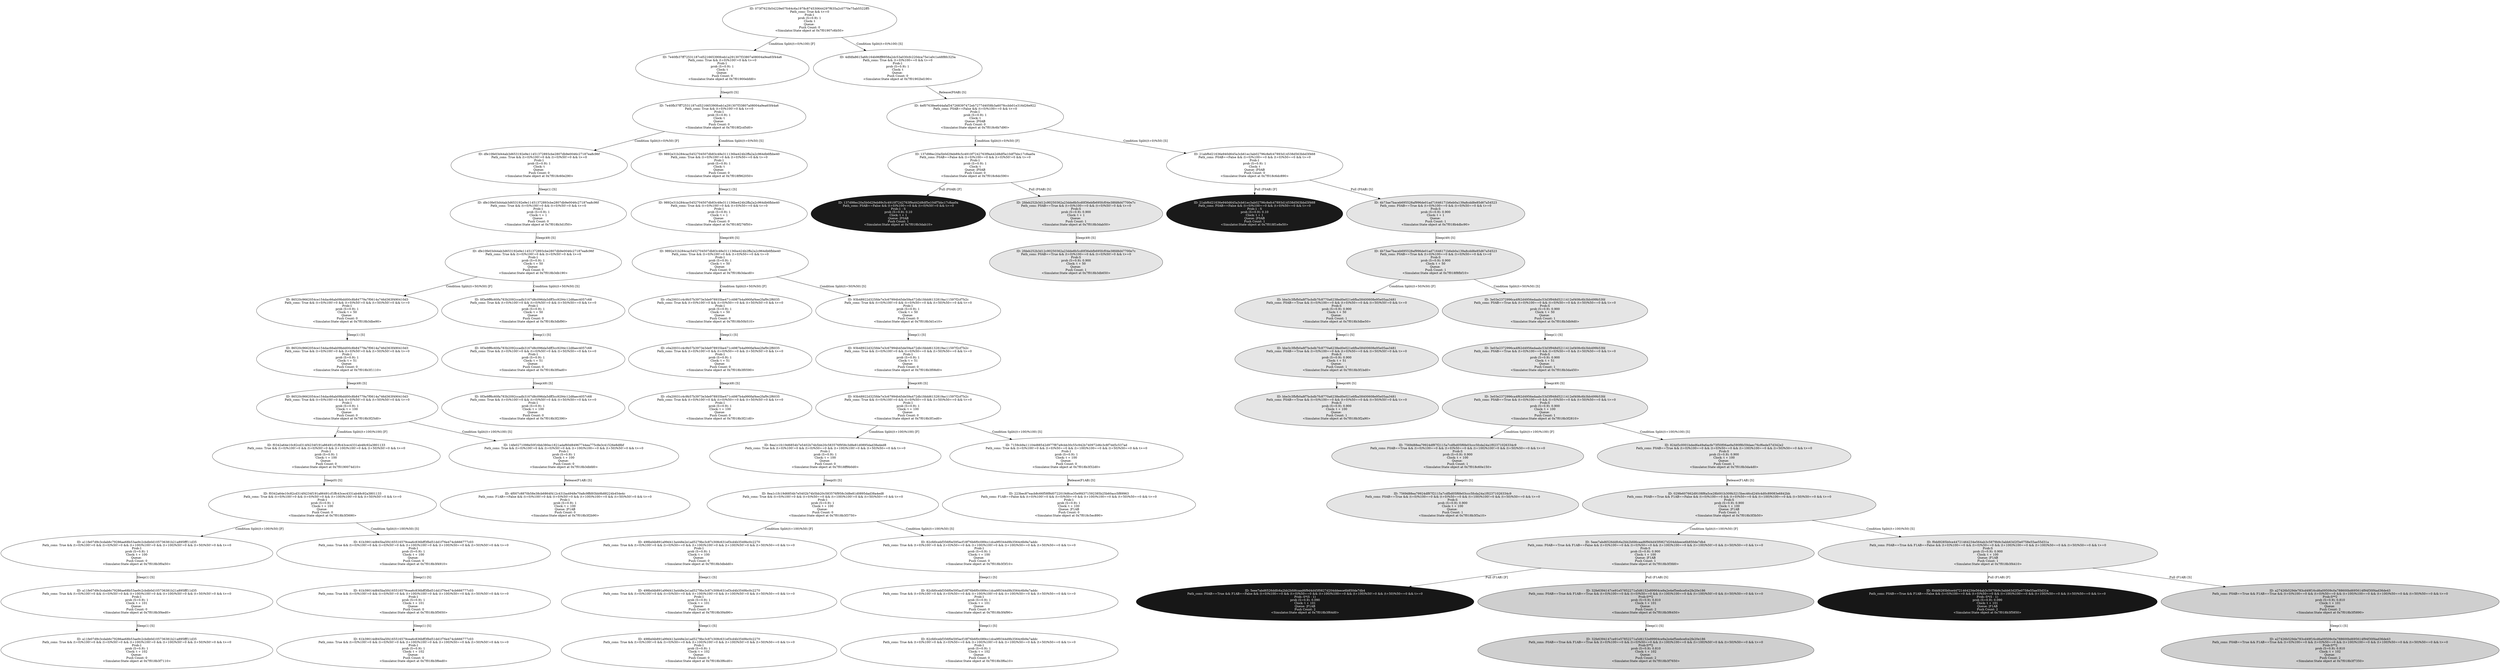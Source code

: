 digraph "./Output/Graphs/./October_01_controled_frequency_S50_R100_tPlus100" {
	<Simulator.State object at 0x7f01907c6b50> [label="ID: 073f7623b54229e07fc64c6a1978c874530644297f635a2c0770e75ab5522ff5
Path_cons: True && t>=0
Prob:1
prob (S=0.9): 1
Clock: t
Queue: 
Push Count: 0
<Simulator.State object at 0x7f01907c6b50>" fillcolor=gray100 fontcolor=Black style=filled]
	<Simulator.State object at 0x7f01907c6b50> -> <Simulator.State object at 0x7f01900ebfd0> [label="Condition Split((t+0)%100) [F]"]
	<Simulator.State object at 0x7f01907c6b50> -> <Simulator.State object at 0x7f01902bd190> [label="Condition Split((t+0)%100) [S]"]
	<Simulator.State object at 0x7f01900ebfd0> [label="ID: 7e40fb37ff72531187cd521665390fceb1a291307f33807a08004a9ea65f44a6
Path_cons: True && (t+0)%100!=0 && t>=0
Prob:1
prob (S=0.9): 1
Clock: t
Queue: 
Push Count: 0
<Simulator.State object at 0x7f01900ebfd0>" fillcolor=gray100 fontcolor=Black style=filled]
	<Simulator.State object at 0x7f01900ebfd0> -> <Simulator.State object at 0x7f018f2cd5d0> [label="Sleep(0) [S]"]
	<Simulator.State object at 0x7f01902bd190> [label="ID: 4dfdfa8615a6fc164b96ff8958a2dc53a030cfc220dca75e1a0c1a48f8fc325a
Path_cons: True && (t+0)%100==0 && t>=0
Prob:1
prob (S=0.9): 1
Clock: t
Queue: 
Push Count: 0
<Simulator.State object at 0x7f01902bd190>" fillcolor=gray100 fontcolor=Black style=filled]
	<Simulator.State object at 0x7f01902bd190> -> <Simulator.State object at 0x7f018c6b7d90> [label="Release(F0AB) [S]"]
	<Simulator.State object at 0x7f018f2cd5d0> [label="ID: 7e40fb37ff72531187cd521665390fceb1a291307f33807a08004a9ea65f44a6
Path_cons: True && (t+0)%100!=0 && t>=0
Prob:1
prob (S=0.9): 1
Clock: t
Queue: 
Push Count: 0
<Simulator.State object at 0x7f018f2cd5d0>" fillcolor=gray100 fontcolor=Black style=filled]
	<Simulator.State object at 0x7f018f2cd5d0> -> <Simulator.State object at 0x7f018c60e290> [label="Condition Split((t+0)%50) [F]"]
	<Simulator.State object at 0x7f018f2cd5d0> -> <Simulator.State object at 0x7f018f962050> [label="Condition Split((t+0)%50) [S]"]
	<Simulator.State object at 0x7f018c6b7d90> [label="ID: 4ef07638ee644afaf347268397472eb7277d4058b3a6078ccbb01e316d26e922
Path_cons: F0AB==False && (t+0)%100==0 && t>=0
Prob:1
prob (S=0.9): 1
Clock: t
Queue: |F0AB
Push Count: 0
<Simulator.State object at 0x7f018c6b7d90>" fillcolor=gray100 fontcolor=Black style=filled]
	<Simulator.State object at 0x7f018c6b7d90> -> <Simulator.State object at 0x7f018c6dc590> [label="Condition Split((t+0)%50) [F]"]
	<Simulator.State object at 0x7f018c6b7d90> -> <Simulator.State object at 0x7f018c6dc890> [label="Condition Split((t+0)%50) [S]"]
	<Simulator.State object at 0x7f018c60e290> [label="ID: dfe10fe03d44ab3d653192e9e11451372893cbe2807db9e0046c27187ea8c96f
Path_cons: True && (t+0)%100!=0 && (t+0)%50!=0 && t>=0
Prob:1
prob (S=0.9): 1
Clock: t
Queue: 
Push Count: 0
<Simulator.State object at 0x7f018c60e290>" fillcolor=gray100 fontcolor=Black style=filled]
	<Simulator.State object at 0x7f018c60e290> -> <Simulator.State object at 0x7f018b3d1f50> [label="Sleep(1) [S]"]
	<Simulator.State object at 0x7f018f962050> [label="ID: 9892e31b284cac5452704507db83c48e311136be424b2ffa2a2c964db6fbbe40
Path_cons: True && (t+0)%100!=0 && (t+0)%50==0 && t>=0
Prob:1
prob (S=0.9): 1
Clock: t
Queue: 
Push Count: 0
<Simulator.State object at 0x7f018f962050>" fillcolor=gray100 fontcolor=Black style=filled]
	<Simulator.State object at 0x7f018f962050> -> <Simulator.State object at 0x7f018f276f50> [label="Sleep(1) [S]"]
	<Simulator.State object at 0x7f018c6dc590> [label="ID: 137d98ec20a5b0d29eb89c5c4910f7242763f9a442d8df5e10df7bbc17c8aa0a
Path_cons: F0AB==False && (t+0)%100==0 && (t+0)%50!=0 && t>=0
Prob:1
prob (S=0.9): 1
Clock: t
Queue: |F0AB
Push Count: 0
<Simulator.State object at 0x7f018c6dc590>" fillcolor=gray100 fontcolor=Black style=filled]
	<Simulator.State object at 0x7f018c6dc590> -> <Simulator.State object at 0x7f018b3dab10> [label="Pull (F0AB) [F]"]
	<Simulator.State object at 0x7f018c6dc590> -> <Simulator.State object at 0x7f018b3dab50> [label="Pull (F0AB) [S]"]
	<Simulator.State object at 0x7f018c6dc890> [label="ID: 21abf6d21636e940d645a3cb61ec3ab02796c8efc47893d14538d563bbd3f468
Path_cons: F0AB==False && (t+0)%100==0 && (t+0)%50==0 && t>=0
Prob:1
prob (S=0.9): 1
Clock: t
Queue: |F0AB
Push Count: 0
<Simulator.State object at 0x7f018c6dc890>" fillcolor=gray100 fontcolor=Black style=filled]
	<Simulator.State object at 0x7f018c6dc890> -> <Simulator.State object at 0x7f018f1e8e50> [label="Pull (F0AB) [F]"]
	<Simulator.State object at 0x7f018c6dc890> -> <Simulator.State object at 0x7f018b4dbc90> [label="Pull (F0AB) [S]"]
	<Simulator.State object at 0x7f018b3d1f50> [label="ID: dfe10fe03d44ab3d653192e9e11451372893cbe2807db9e0046c27187ea8c96f
Path_cons: True && (t+0)%100!=0 && (t+0)%50!=0 && t>=0
Prob:1
prob (S=0.9): 1
Clock: t + 1
Queue: 
Push Count: 0
<Simulator.State object at 0x7f018b3d1f50>" fillcolor=gray100 fontcolor=Black style=filled]
	<Simulator.State object at 0x7f018b3d1f50> -> <Simulator.State object at 0x7f018b3db190> [label="Sleep(49) [S]"]
	<Simulator.State object at 0x7f018f276f50> [label="ID: 9892e31b284cac5452704507db83c48e311136be424b2ffa2a2c964db6fbbe40
Path_cons: True && (t+0)%100!=0 && (t+0)%50==0 && t>=0
Prob:1
prob (S=0.9): 1
Clock: t + 1
Queue: 
Push Count: 0
<Simulator.State object at 0x7f018f276f50>" fillcolor=gray100 fontcolor=Black style=filled]
	<Simulator.State object at 0x7f018f276f50> -> <Simulator.State object at 0x7f018b3dacd0> [label="Sleep(49) [S]"]
	<Simulator.State object at 0x7f018b3dab10> [label="ID: 137d98ec20a5b0d29eb89c5c4910f7242763f9a442d8df5e10df7bbc17c8aa0a
Path_cons: F0AB==False && (t+0)%100==0 && (t+0)%50!=0 && t>=0
Prob:1 - S
prob (S=0.9): 0.10
Clock: t + 1
Queue: |F0AB
Push Count: 1
<Simulator.State object at 0x7f018b3dab10>" fillcolor=gray10 fontcolor=white style=filled]
	<Simulator.State object at 0x7f018b3dab50> [label="ID: 2fdeb252b3d12c90250362a23dde8b5cd0f36ebfb695fcf04e38fd8d47700e7c
Path_cons: F0AB==True && (t+0)%100==0 && (t+0)%50!=0 && t>=0
Prob:S
prob (S=0.9): 0.900
Clock: t + 1
Queue: 
Push Count: 1
<Simulator.State object at 0x7f018b3dab50>" fillcolor=gray90 fontcolor=Black style=filled]
	<Simulator.State object at 0x7f018b3dab50> -> <Simulator.State object at 0x7f018b3db650> [label="Sleep(49) [S]"]
	<Simulator.State object at 0x7f018f1e8e50> [label="ID: 21abf6d21636e940d645a3cb61ec3ab02796c8efc47893d14538d563bbd3f468
Path_cons: F0AB==False && (t+0)%100==0 && (t+0)%50==0 && t>=0
Prob:1 - S
prob (S=0.9): 0.10
Clock: t + 1
Queue: |F0AB
Push Count: 1
<Simulator.State object at 0x7f018f1e8e50>" fillcolor=gray10 fontcolor=white style=filled]
	<Simulator.State object at 0x7f018b4dbc90> [label="ID: 4b73ae7baceb695528af996de01ad71646171b6eb0a139a8cdd8e85d67a54523
Path_cons: F0AB==True && (t+0)%100==0 && (t+0)%50==0 && t>=0
Prob:S
prob (S=0.9): 0.900
Clock: t + 1
Queue: 
Push Count: 1
<Simulator.State object at 0x7f018b4dbc90>" fillcolor=gray90 fontcolor=Black style=filled]
	<Simulator.State object at 0x7f018b4dbc90> -> <Simulator.State object at 0x7f018f8fbf10> [label="Sleep(49) [S]"]
	<Simulator.State object at 0x7f018b3db190> [label="ID: dfe10fe03d44ab3d653192e9e11451372893cbe2807db9e0046c27187ea8c96f
Path_cons: True && (t+0)%100!=0 && (t+0)%50!=0 && t>=0
Prob:1
prob (S=0.9): 1
Clock: t + 50
Queue: 
Push Count: 0
<Simulator.State object at 0x7f018b3db190>" fillcolor=gray100 fontcolor=Black style=filled]
	<Simulator.State object at 0x7f018b3db190> -> <Simulator.State object at 0x7f018b3dbe90> [label="Condition Split((t+50)%50) [F]"]
	<Simulator.State object at 0x7f018b3db190> -> <Simulator.State object at 0x7f018b3dbf90> [label="Condition Split((t+50)%50) [S]"]
	<Simulator.State object at 0x7f018b3dacd0> [label="ID: 9892e31b284cac5452704507db83c48e311136be424b2ffa2a2c964db6fbbe40
Path_cons: True && (t+0)%100!=0 && (t+0)%50==0 && t>=0
Prob:1
prob (S=0.9): 1
Clock: t + 50
Queue: 
Push Count: 0
<Simulator.State object at 0x7f018b3dacd0>" fillcolor=gray100 fontcolor=Black style=filled]
	<Simulator.State object at 0x7f018b3dacd0> -> <Simulator.State object at 0x7f018b50b510> [label="Condition Split((t+50)%50) [F]"]
	<Simulator.State object at 0x7f018b3dacd0> -> <Simulator.State object at 0x7f018b3d1e10> [label="Condition Split((t+50)%50) [S]"]
	<Simulator.State object at 0x7f018b3db650> [label="ID: 2fdeb252b3d12c90250362a23dde8b5cd0f36ebfb695fcf04e38fd8d47700e7c
Path_cons: F0AB==True && (t+0)%100==0 && (t+0)%50!=0 && t>=0
Prob:S
prob (S=0.9): 0.900
Clock: t + 50
Queue: 
Push Count: 1
<Simulator.State object at 0x7f018b3db650>" fillcolor=gray90 fontcolor=Black style=filled]
	<Simulator.State object at 0x7f018f8fbf10> [label="ID: 4b73ae7baceb695528af996de01ad71646171b6eb0a139a8cdd8e85d67a54523
Path_cons: F0AB==True && (t+0)%100==0 && (t+0)%50==0 && t>=0
Prob:S
prob (S=0.9): 0.900
Clock: t + 50
Queue: 
Push Count: 1
<Simulator.State object at 0x7f018f8fbf10>" fillcolor=gray90 fontcolor=Black style=filled]
	<Simulator.State object at 0x7f018f8fbf10> -> <Simulator.State object at 0x7f018b3dbe50> [label="Condition Split((t+50)%50) [F]"]
	<Simulator.State object at 0x7f018f8fbf10> -> <Simulator.State object at 0x7f018b3db9d0> [label="Condition Split((t+50)%50) [S]"]
	<Simulator.State object at 0x7f018b3dbe90> [label="ID: 86520c9662054ce154dac66ab09bdd00c8b84779a7f0614a746d363f490410d3
Path_cons: True && (t+0)%100!=0 && (t+0)%50!=0 && (t+50)%50!=0 && t>=0
Prob:1
prob (S=0.9): 1
Clock: t + 50
Queue: 
Push Count: 0
<Simulator.State object at 0x7f018b3dbe90>" fillcolor=gray100 fontcolor=Black style=filled]
	<Simulator.State object at 0x7f018b3dbe90> -> <Simulator.State object at 0x7f018b3f1110> [label="Sleep(1) [S]"]
	<Simulator.State object at 0x7f018b3dbf90> [label="ID: 0f3e9ff6c60fa783b2092ccadb3167d8c096da5dff3cc9294c12d8aec4057c68
Path_cons: True && (t+0)%100!=0 && (t+0)%50!=0 && (t+50)%50==0 && t>=0
Prob:1
prob (S=0.9): 1
Clock: t + 50
Queue: 
Push Count: 0
<Simulator.State object at 0x7f018b3dbf90>" fillcolor=gray100 fontcolor=Black style=filled]
	<Simulator.State object at 0x7f018b3dbf90> -> <Simulator.State object at 0x7f018b3f0ad0> [label="Sleep(1) [S]"]
	<Simulator.State object at 0x7f018b50b510> [label="ID: c0a20031c4c9b57b3973e3de978935be471c4987b4a990faf4ee2faf9c2f6035
Path_cons: True && (t+0)%100!=0 && (t+0)%50==0 && (t+50)%50!=0 && t>=0
Prob:1
prob (S=0.9): 1
Clock: t + 50
Queue: 
Push Count: 0
<Simulator.State object at 0x7f018b50b510>" fillcolor=gray100 fontcolor=Black style=filled]
	<Simulator.State object at 0x7f018b50b510> -> <Simulator.State object at 0x7f018b3f0590> [label="Sleep(1) [S]"]
	<Simulator.State object at 0x7f018b3d1e10> [label="ID: 93b48922d325fde7e3c67994b45de59a472db1fddd6132819ac11597f2cf7b2c
Path_cons: True && (t+0)%100!=0 && (t+0)%50==0 && (t+50)%50==0 && t>=0
Prob:1
prob (S=0.9): 1
Clock: t + 50
Queue: 
Push Count: 0
<Simulator.State object at 0x7f018b3d1e10>" fillcolor=gray100 fontcolor=Black style=filled]
	<Simulator.State object at 0x7f018b3d1e10> -> <Simulator.State object at 0x7f018b3f08d0> [label="Sleep(1) [S]"]
	<Simulator.State object at 0x7f018b3dbe50> [label="ID: bbe3c3fbfb0a8f7bcbdb7fc8770a6238ed0e021e6fba58400608e95e05aa3481
Path_cons: F0AB==True && (t+0)%100==0 && (t+0)%50==0 && (t+50)%50!=0 && t>=0
Prob:S
prob (S=0.9): 0.900
Clock: t + 50
Queue: 
Push Count: 1
<Simulator.State object at 0x7f018b3dbe50>" fillcolor=gray90 fontcolor=Black style=filled]
	<Simulator.State object at 0x7f018b3dbe50> -> <Simulator.State object at 0x7f018b3f1bd0> [label="Sleep(1) [S]"]
	<Simulator.State object at 0x7f018b3db9d0> [label="ID: 3e03e2372996ca4f62d4956edaabc53d3f948d5211412ef408c6b3bb499b53fd
Path_cons: F0AB==True && (t+0)%100==0 && (t+0)%50==0 && (t+50)%50==0 && t>=0
Prob:S
prob (S=0.9): 0.900
Clock: t + 50
Queue: 
Push Count: 1
<Simulator.State object at 0x7f018b3db9d0>" fillcolor=gray90 fontcolor=Black style=filled]
	<Simulator.State object at 0x7f018b3db9d0> -> <Simulator.State object at 0x7f018b3da450> [label="Sleep(1) [S]"]
	<Simulator.State object at 0x7f018b3f1110> [label="ID: 86520c9662054ce154dac66ab09bdd00c8b84779a7f0614a746d363f490410d3
Path_cons: True && (t+0)%100!=0 && (t+0)%50!=0 && (t+50)%50!=0 && t>=0
Prob:1
prob (S=0.9): 1
Clock: t + 51
Queue: 
Push Count: 0
<Simulator.State object at 0x7f018b3f1110>" fillcolor=gray100 fontcolor=Black style=filled]
	<Simulator.State object at 0x7f018b3f1110> -> <Simulator.State object at 0x7f018b3f25d0> [label="Sleep(49) [S]"]
	<Simulator.State object at 0x7f018b3f0ad0> [label="ID: 0f3e9ff6c60fa783b2092ccadb3167d8c096da5dff3cc9294c12d8aec4057c68
Path_cons: True && (t+0)%100!=0 && (t+0)%50!=0 && (t+50)%50==0 && t>=0
Prob:1
prob (S=0.9): 1
Clock: t + 51
Queue: 
Push Count: 0
<Simulator.State object at 0x7f018b3f0ad0>" fillcolor=gray100 fontcolor=Black style=filled]
	<Simulator.State object at 0x7f018b3f0ad0> -> <Simulator.State object at 0x7f018b3f2390> [label="Sleep(49) [S]"]
	<Simulator.State object at 0x7f018b3f0590> [label="ID: c0a20031c4c9b57b3973e3de978935be471c4987b4a990faf4ee2faf9c2f6035
Path_cons: True && (t+0)%100!=0 && (t+0)%50==0 && (t+50)%50!=0 && t>=0
Prob:1
prob (S=0.9): 1
Clock: t + 51
Queue: 
Push Count: 0
<Simulator.State object at 0x7f018b3f0590>" fillcolor=gray100 fontcolor=Black style=filled]
	<Simulator.State object at 0x7f018b3f0590> -> <Simulator.State object at 0x7f018b3f21d0> [label="Sleep(49) [S]"]
	<Simulator.State object at 0x7f018b3f08d0> [label="ID: 93b48922d325fde7e3c67994b45de59a472db1fddd6132819ac11597f2cf7b2c
Path_cons: True && (t+0)%100!=0 && (t+0)%50==0 && (t+50)%50==0 && t>=0
Prob:1
prob (S=0.9): 1
Clock: t + 51
Queue: 
Push Count: 0
<Simulator.State object at 0x7f018b3f08d0>" fillcolor=gray100 fontcolor=Black style=filled]
	<Simulator.State object at 0x7f018b3f08d0> -> <Simulator.State object at 0x7f018b3f1ed0> [label="Sleep(49) [S]"]
	<Simulator.State object at 0x7f018b3f1bd0> [label="ID: bbe3c3fbfb0a8f7bcbdb7fc8770a6238ed0e021e6fba58400608e95e05aa3481
Path_cons: F0AB==True && (t+0)%100==0 && (t+0)%50==0 && (t+50)%50!=0 && t>=0
Prob:S
prob (S=0.9): 0.900
Clock: t + 51
Queue: 
Push Count: 1
<Simulator.State object at 0x7f018b3f1bd0>" fillcolor=gray90 fontcolor=Black style=filled]
	<Simulator.State object at 0x7f018b3f1bd0> -> <Simulator.State object at 0x7f018b3f2a90> [label="Sleep(49) [S]"]
	<Simulator.State object at 0x7f018b3da450> [label="ID: 3e03e2372996ca4f62d4956edaabc53d3f948d5211412ef408c6b3bb499b53fd
Path_cons: F0AB==True && (t+0)%100==0 && (t+0)%50==0 && (t+50)%50==0 && t>=0
Prob:S
prob (S=0.9): 0.900
Clock: t + 51
Queue: 
Push Count: 1
<Simulator.State object at 0x7f018b3da450>" fillcolor=gray90 fontcolor=Black style=filled]
	<Simulator.State object at 0x7f018b3da450> -> <Simulator.State object at 0x7f018b3f2810> [label="Sleep(49) [S]"]
	<Simulator.State object at 0x7f018b3f25d0> [label="ID: 86520c9662054ce154dac66ab09bdd00c8b84779a7f0614a746d363f490410d3
Path_cons: True && (t+0)%100!=0 && (t+0)%50!=0 && (t+50)%50!=0 && t>=0
Prob:1
prob (S=0.9): 1
Clock: t + 100
Queue: 
Push Count: 0
<Simulator.State object at 0x7f018b3f25d0>" fillcolor=gray100 fontcolor=Black style=filled]
	<Simulator.State object at 0x7f018b3f25d0> -> <Simulator.State object at 0x7f0190074d10> [label="Condition Split((t+100)%100) [F]"]
	<Simulator.State object at 0x7f018b3f25d0> -> <Simulator.State object at 0x7f018b3dbfd0> [label="Condition Split((t+100)%100) [S]"]
	<Simulator.State object at 0x7f018b3f2390> [label="ID: 0f3e9ff6c60fa783b2092ccadb3167d8c096da5dff3cc9294c12d8aec4057c68
Path_cons: True && (t+0)%100!=0 && (t+0)%50!=0 && (t+50)%50==0 && t>=0
Prob:1
prob (S=0.9): 1
Clock: t + 100
Queue: 
Push Count: 0
<Simulator.State object at 0x7f018b3f2390>" fillcolor=gray100 fontcolor=Black style=filled]
	<Simulator.State object at 0x7f018b3f21d0> [label="ID: c0a20031c4c9b57b3973e3de978935be471c4987b4a990faf4ee2faf9c2f6035
Path_cons: True && (t+0)%100!=0 && (t+0)%50==0 && (t+50)%50!=0 && t>=0
Prob:1
prob (S=0.9): 1
Clock: t + 100
Queue: 
Push Count: 0
<Simulator.State object at 0x7f018b3f21d0>" fillcolor=gray100 fontcolor=Black style=filled]
	<Simulator.State object at 0x7f018b3f1ed0> [label="ID: 93b48922d325fde7e3c67994b45de59a472db1fddd6132819ac11597f2cf7b2c
Path_cons: True && (t+0)%100!=0 && (t+0)%50==0 && (t+50)%50==0 && t>=0
Prob:1
prob (S=0.9): 1
Clock: t + 100
Queue: 
Push Count: 0
<Simulator.State object at 0x7f018b3f1ed0>" fillcolor=gray100 fontcolor=Black style=filled]
	<Simulator.State object at 0x7f018b3f1ed0> -> <Simulator.State object at 0x7f018ff9b0d0> [label="Condition Split((t+100)%100) [F]"]
	<Simulator.State object at 0x7f018b3f1ed0> -> <Simulator.State object at 0x7f018b3f32d0> [label="Condition Split((t+100)%100) [S]"]
	<Simulator.State object at 0x7f018b3f2a90> [label="ID: bbe3c3fbfb0a8f7bcbdb7fc8770a6238ed0e021e6fba58400608e95e05aa3481
Path_cons: F0AB==True && (t+0)%100==0 && (t+0)%50==0 && (t+50)%50!=0 && t>=0
Prob:S
prob (S=0.9): 0.900
Clock: t + 100
Queue: 
Push Count: 1
<Simulator.State object at 0x7f018b3f2a90>" fillcolor=gray90 fontcolor=Black style=filled]
	<Simulator.State object at 0x7f018b3f2810> [label="ID: 3e03e2372996ca4f62d4956edaabc53d3f948d5211412ef408c6b3bb499b53fd
Path_cons: F0AB==True && (t+0)%100==0 && (t+0)%50==0 && (t+50)%50==0 && t>=0
Prob:S
prob (S=0.9): 0.900
Clock: t + 100
Queue: 
Push Count: 1
<Simulator.State object at 0x7f018b3f2810>" fillcolor=gray90 fontcolor=Black style=filled]
	<Simulator.State object at 0x7f018b3f2810> -> <Simulator.State object at 0x7f018c60e150> [label="Condition Split((t+100)%100) [F]"]
	<Simulator.State object at 0x7f018b3f2810> -> <Simulator.State object at 0x7f018b3da4d0> [label="Condition Split((t+100)%100) [S]"]
	<Simulator.State object at 0x7f0190074d10> [label="ID: f0342a64e10c82cd314f4234f191a86491cf1ffc43cec4331ab48c92a3801133
Path_cons: True && (t+0)%100!=0 && (t+0)%50!=0 && (t+100)%100!=0 && (t+50)%50!=0 && t>=0
Prob:1
prob (S=0.9): 1
Clock: t + 100
Queue: 
Push Count: 0
<Simulator.State object at 0x7f0190074d10>" fillcolor=gray100 fontcolor=Black style=filled]
	<Simulator.State object at 0x7f0190074d10> -> <Simulator.State object at 0x7f018b3f3690> [label="Sleep(0) [S]"]
	<Simulator.State object at 0x7f018b3dbfd0> [label="ID: 14fe0271098e50f16bb380ec1821adaf60d84967744ea775c8e3c41526e8d8bf
Path_cons: True && (t+0)%100!=0 && (t+0)%50!=0 && (t+100)%100==0 && (t+50)%50!=0 && t>=0
Prob:1
prob (S=0.9): 1
Clock: t + 100
Queue: 
Push Count: 0
<Simulator.State object at 0x7f018b3dbfd0>" fillcolor=gray100 fontcolor=Black style=filled]
	<Simulator.State object at 0x7f018b3dbfd0> -> <Simulator.State object at 0x7f018b3f2b90> [label="Release(F1AB) [S]"]
	<Simulator.State object at 0x7f018ff9b0d0> [label="ID: 8ea1c1fc19d6854b7e5402b74b5bb20c583576f958c3d8e81d0895dad38a4ed8
Path_cons: True && (t+0)%100!=0 && (t+0)%50==0 && (t+100)%100!=0 && (t+50)%50==0 && t>=0
Prob:1
prob (S=0.9): 1
Clock: t + 100
Queue: 
Push Count: 0
<Simulator.State object at 0x7f018ff9b0d0>" fillcolor=gray100 fontcolor=Black style=filled]
	<Simulator.State object at 0x7f018ff9b0d0> -> <Simulator.State object at 0x7f018b3f3750> [label="Sleep(0) [S]"]
	<Simulator.State object at 0x7f018b3f32d0> [label="ID: 7159cb9a11104d88542d977f87a9cbb30c55c942b740972d6c3c8f7dd5c537ad
Path_cons: True && (t+0)%100!=0 && (t+0)%50==0 && (t+100)%100==0 && (t+50)%50==0 && t>=0
Prob:1
prob (S=0.9): 1
Clock: t + 100
Queue: 
Push Count: 0
<Simulator.State object at 0x7f018b3f32d0>" fillcolor=gray100 fontcolor=Black style=filled]
	<Simulator.State object at 0x7f018b3f32d0> -> <Simulator.State object at 0x7f018c5ec890> [label="Release(F1AB) [S]"]
	<Simulator.State object at 0x7f018c60e150> [label="ID: 7569d88ea79924df87f2115a7cdfbd05f6fe03ccc5fcda24a1f02371026334c9
Path_cons: F0AB==True && (t+0)%100==0 && (t+0)%50==0 && (t+100)%100!=0 && (t+50)%50==0 && t>=0
Prob:S
prob (S=0.9): 0.900
Clock: t + 100
Queue: 
Push Count: 1
<Simulator.State object at 0x7f018c60e150>" fillcolor=gray90 fontcolor=Black style=filled]
	<Simulator.State object at 0x7f018c60e150> -> <Simulator.State object at 0x7f018b3f3a10> [label="Sleep(0) [S]"]
	<Simulator.State object at 0x7f018b3da4d0> [label="ID: 824d5c0001bded6a49a6acfe73f50f06ae9a590f8b59daec76cf6ede57d342e2
Path_cons: F0AB==True && (t+0)%100==0 && (t+0)%50==0 && (t+100)%100==0 && (t+50)%50==0 && t>=0
Prob:S
prob (S=0.9): 0.900
Clock: t + 100
Queue: 
Push Count: 1
<Simulator.State object at 0x7f018b3da4d0>" fillcolor=gray90 fontcolor=Black style=filled]
	<Simulator.State object at 0x7f018b3da4d0> -> <Simulator.State object at 0x7f018b3f3b50> [label="Release(F1AB) [S]"]
	<Simulator.State object at 0x7f018b3f3690> [label="ID: f0342a64e10c82cd314f4234f191a86491cf1ffc43cec4331ab48c92a3801133
Path_cons: True && (t+0)%100!=0 && (t+0)%50!=0 && (t+100)%100!=0 && (t+50)%50!=0 && t>=0
Prob:1
prob (S=0.9): 1
Clock: t + 100
Queue: 
Push Count: 0
<Simulator.State object at 0x7f018b3f3690>" fillcolor=gray100 fontcolor=Black style=filled]
	<Simulator.State object at 0x7f018b3f3690> -> <Simulator.State object at 0x7f018b3f0a50> [label="Condition Split((t+100)%50) [F]"]
	<Simulator.State object at 0x7f018b3f3690> -> <Simulator.State object at 0x7f018b3f4910> [label="Condition Split((t+100)%50) [S]"]
	<Simulator.State object at 0x7f018b3f2b90> [label="ID: 4f007c8870b58e38cb6864f412c431ba4948e70a8c9ffd93bb9b88224b454e4c
Path_cons: F1AB==False && (t+0)%100!=0 && (t+0)%50!=0 && (t+100)%100==0 && (t+50)%50!=0 && t>=0
Prob:1
prob (S=0.9): 1
Clock: t + 100
Queue: |F1AB
Push Count: 0
<Simulator.State object at 0x7f018b3f2b90>" fillcolor=gray100 fontcolor=Black style=filled]
	<Simulator.State object at 0x7f018b3f3750> [label="ID: 8ea1c1fc19d6854b7e5402b74b5bb20c583576f958c3d8e81d0895dad38a4ed8
Path_cons: True && (t+0)%100!=0 && (t+0)%50==0 && (t+100)%100!=0 && (t+50)%50==0 && t>=0
Prob:1
prob (S=0.9): 1
Clock: t + 100
Queue: 
Push Count: 0
<Simulator.State object at 0x7f018b3f3750>" fillcolor=gray100 fontcolor=Black style=filled]
	<Simulator.State object at 0x7f018b3f3750> -> <Simulator.State object at 0x7f018b3dbdd0> [label="Condition Split((t+100)%50) [F]"]
	<Simulator.State object at 0x7f018b3f3750> -> <Simulator.State object at 0x7f018b3f3f10> [label="Condition Split((t+100)%50) [S]"]
	<Simulator.State object at 0x7f018c5ec890> [label="ID: 223bec87eacb8c66f58f8d0722019d6ce35e9fd371592385b25b60acc5f89963
Path_cons: F1AB==False && (t+0)%100!=0 && (t+0)%50==0 && (t+100)%100==0 && (t+50)%50==0 && t>=0
Prob:1
prob (S=0.9): 1
Clock: t + 100
Queue: |F1AB
Push Count: 0
<Simulator.State object at 0x7f018c5ec890>" fillcolor=gray100 fontcolor=Black style=filled]
	<Simulator.State object at 0x7f018b3f3a10> [label="ID: 7569d88ea79924df87f2115a7cdfbd05f6fe03ccc5fcda24a1f02371026334c9
Path_cons: F0AB==True && (t+0)%100==0 && (t+0)%50==0 && (t+100)%100!=0 && (t+50)%50==0 && t>=0
Prob:S
prob (S=0.9): 0.900
Clock: t + 100
Queue: 
Push Count: 1
<Simulator.State object at 0x7f018b3f3a10>" fillcolor=gray90 fontcolor=Black style=filled]
	<Simulator.State object at 0x7f018b3f3b50> [label="ID: 029fe607662d9108f6a5ce28b001b309b3215bec46cd240c4d0c89083e6842bb
Path_cons: F0AB==True && F1AB==False && (t+0)%100==0 && (t+0)%50==0 && (t+100)%100==0 && (t+50)%50==0 && t>=0
Prob:S
prob (S=0.9): 0.900
Clock: t + 100
Queue: |F1AB
Push Count: 1
<Simulator.State object at 0x7f018b3f3b50>" fillcolor=gray90 fontcolor=Black style=filled]
	<Simulator.State object at 0x7f018b3f3b50> -> <Simulator.State object at 0x7f018b3f3fd0> [label="Condition Split((t+100)%50) [F]"]
	<Simulator.State object at 0x7f018b3f3b50> -> <Simulator.State object at 0x7f018b3f4410> [label="Condition Split((t+100)%50) [S]"]
	<Simulator.State object at 0x7f018b3f0a50> [label="ID: a11fe07d9c3cdab6c79286ae68b53ae9c2cbdb0d105736381b21a895fff11d35
Path_cons: True && (t+0)%100!=0 && (t+0)%50!=0 && (t+100)%100!=0 && (t+100)%50!=0 && (t+50)%50!=0 && t>=0
Prob:1
prob (S=0.9): 1
Clock: t + 100
Queue: 
Push Count: 0
<Simulator.State object at 0x7f018b3f0a50>" fillcolor=gray100 fontcolor=Black style=filled]
	<Simulator.State object at 0x7f018b3f0a50> -> <Simulator.State object at 0x7f018b3f4ed0> [label="Sleep(1) [S]"]
	<Simulator.State object at 0x7f018b3f4910> [label="ID: 61b39014d845ba5f4165516579cea6c836bff3fbd51dd1f76e474cb666777c03
Path_cons: True && (t+0)%100!=0 && (t+0)%50!=0 && (t+100)%100!=0 && (t+100)%50==0 && (t+50)%50!=0 && t>=0
Prob:1
prob (S=0.9): 1
Clock: t + 100
Queue: 
Push Count: 0
<Simulator.State object at 0x7f018b3f4910>" fillcolor=gray100 fontcolor=Black style=filled]
	<Simulator.State object at 0x7f018b3f4910> -> <Simulator.State object at 0x7f018b3f5650> [label="Sleep(1) [S]"]
	<Simulator.State object at 0x7f018b3dbdd0> [label="ID: 498bd4b891a99d413a448e2e1ad5279bc3c87c308c631ef3cd4b3549bc0c2270
Path_cons: True && (t+0)%100!=0 && (t+0)%50==0 && (t+100)%100!=0 && (t+100)%50!=0 && (t+50)%50==0 && t>=0
Prob:1
prob (S=0.9): 1
Clock: t + 100
Queue: 
Push Count: 0
<Simulator.State object at 0x7f018b3dbdd0>" fillcolor=gray100 fontcolor=Black style=filled]
	<Simulator.State object at 0x7f018b3dbdd0> -> <Simulator.State object at 0x7f018b3f4d90> [label="Sleep(1) [S]"]
	<Simulator.State object at 0x7f018b3f3f10> [label="ID: 82cfd0cebf356f0e595acf18f76b6f0c089cc1dca9f0344d9b3564c6b9a7addc
Path_cons: True && (t+0)%100!=0 && (t+0)%50==0 && (t+100)%100!=0 && (t+100)%50==0 && (t+50)%50==0 && t>=0
Prob:1
prob (S=0.9): 1
Clock: t + 100
Queue: 
Push Count: 0
<Simulator.State object at 0x7f018b3f3f10>" fillcolor=gray100 fontcolor=Black style=filled]
	<Simulator.State object at 0x7f018b3f3f10> -> <Simulator.State object at 0x7f018b3f4f90> [label="Sleep(1) [S]"]
	<Simulator.State object at 0x7f018b3f3fd0> [label="ID: 5eee7abd6526ddfc6a2bb2bfd6caad6f9d4d45f0827d204ddeece6b850de7db4
Path_cons: F0AB==True && F1AB==False && (t+0)%100==0 && (t+0)%50==0 && (t+100)%100==0 && (t+100)%50!=0 && (t+50)%50==0 && t>=0
Prob:S
prob (S=0.9): 0.900
Clock: t + 100
Queue: |F1AB
Push Count: 1
<Simulator.State object at 0x7f018b3f3fd0>" fillcolor=gray90 fontcolor=Black style=filled]
	<Simulator.State object at 0x7f018b3f3fd0> -> <Simulator.State object at 0x7f018b3f64d0> [label="Pull (F1AB) [F]"]
	<Simulator.State object at 0x7f018b3f3fd0> -> <Simulator.State object at 0x7f018b3f6450> [label="Pull (F1AB) [S]"]
	<Simulator.State object at 0x7f018b3f4410> [label="ID: f0dd9285b0ce44721464234e564ab3c5879b9c3abb63d2f3e0758e55ae55d31a
Path_cons: F0AB==True && F1AB==False && (t+0)%100==0 && (t+0)%50==0 && (t+100)%100==0 && (t+100)%50==0 && (t+50)%50==0 && t>=0
Prob:S
prob (S=0.9): 0.900
Clock: t + 100
Queue: |F1AB
Push Count: 1
<Simulator.State object at 0x7f018b3f4410>" fillcolor=gray90 fontcolor=Black style=filled]
	<Simulator.State object at 0x7f018b3f4410> -> <Simulator.State object at 0x7f018b3f5850> [label="Pull (F1AB) [F]"]
	<Simulator.State object at 0x7f018b3f4410> -> <Simulator.State object at 0x7f018b3f5890> [label="Pull (F1AB) [S]"]
	<Simulator.State object at 0x7f018b3f4ed0> [label="ID: a11fe07d9c3cdab6c79286ae68b53ae9c2cbdb0d105736381b21a895fff11d35
Path_cons: True && (t+0)%100!=0 && (t+0)%50!=0 && (t+100)%100!=0 && (t+100)%50!=0 && (t+50)%50!=0 && t>=0
Prob:1
prob (S=0.9): 1
Clock: t + 101
Queue: 
Push Count: 0
<Simulator.State object at 0x7f018b3f4ed0>" fillcolor=gray100 fontcolor=Black style=filled]
	<Simulator.State object at 0x7f018b3f4ed0> -> <Simulator.State object at 0x7f018b3f7110> [label="Sleep(1) [S]"]
	<Simulator.State object at 0x7f018b3f5650> [label="ID: 61b39014d845ba5f4165516579cea6c836bff3fbd51dd1f76e474cb666777c03
Path_cons: True && (t+0)%100!=0 && (t+0)%50!=0 && (t+100)%100!=0 && (t+100)%50==0 && (t+50)%50!=0 && t>=0
Prob:1
prob (S=0.9): 1
Clock: t + 101
Queue: 
Push Count: 0
<Simulator.State object at 0x7f018b3f5650>" fillcolor=gray100 fontcolor=Black style=filled]
	<Simulator.State object at 0x7f018b3f5650> -> <Simulator.State object at 0x7f018b3f6ed0> [label="Sleep(1) [S]"]
	<Simulator.State object at 0x7f018b3f4d90> [label="ID: 498bd4b891a99d413a448e2e1ad5279bc3c87c308c631ef3cd4b3549bc0c2270
Path_cons: True && (t+0)%100!=0 && (t+0)%50==0 && (t+100)%100!=0 && (t+100)%50!=0 && (t+50)%50==0 && t>=0
Prob:1
prob (S=0.9): 1
Clock: t + 101
Queue: 
Push Count: 0
<Simulator.State object at 0x7f018b3f4d90>" fillcolor=gray100 fontcolor=Black style=filled]
	<Simulator.State object at 0x7f018b3f4d90> -> <Simulator.State object at 0x7f018b3f6cd0> [label="Sleep(1) [S]"]
	<Simulator.State object at 0x7f018b3f4f90> [label="ID: 82cfd0cebf356f0e595acf18f76b6f0c089cc1dca9f0344d9b3564c6b9a7addc
Path_cons: True && (t+0)%100!=0 && (t+0)%50==0 && (t+100)%100!=0 && (t+100)%50==0 && (t+50)%50==0 && t>=0
Prob:1
prob (S=0.9): 1
Clock: t + 101
Queue: 
Push Count: 0
<Simulator.State object at 0x7f018b3f4f90>" fillcolor=gray100 fontcolor=Black style=filled]
	<Simulator.State object at 0x7f018b3f4f90> -> <Simulator.State object at 0x7f018b3f6a10> [label="Sleep(1) [S]"]
	<Simulator.State object at 0x7f018b3f64d0> [label="ID: 5eee7abd6526ddfc6a2bb2bfd6caad6f9d4d45f0827d204ddeece6b850de7db4
Path_cons: F0AB==True && F1AB==False && (t+0)%100==0 && (t+0)%50==0 && (t+100)%100==0 && (t+100)%50!=0 && (t+50)%50==0 && t>=0
Prob:-S*(S - 1)
prob (S=0.9): 0.090
Clock: t + 101
Queue: |F1AB
Push Count: 2
<Simulator.State object at 0x7f018b3f64d0>" fillcolor=gray9 fontcolor=white style=filled]
	<Simulator.State object at 0x7f018b3f6450> [label="ID: 32fe6394147ce91e57852271a5d6152e89904ce9a2e4ef5eebcefce2fe20e186
Path_cons: F0AB==True && F1AB==True && (t+0)%100==0 && (t+0)%50==0 && (t+100)%100==0 && (t+100)%50!=0 && (t+50)%50==0 && t>=0
Prob:S**2
prob (S=0.9): 0.810
Clock: t + 101
Queue: 
Push Count: 2
<Simulator.State object at 0x7f018b3f6450>" fillcolor=gray81 fontcolor=Black style=filled]
	<Simulator.State object at 0x7f018b3f6450> -> <Simulator.State object at 0x7f018b3f7650> [label="Sleep(1) [S]"]
	<Simulator.State object at 0x7f018b3f5850> [label="ID: f0dd9285b0ce44721464234e564ab3c5879b9c3abb63d2f3e0758e55ae55d31a
Path_cons: F0AB==True && F1AB==False && (t+0)%100==0 && (t+0)%50==0 && (t+100)%100==0 && (t+100)%50==0 && (t+50)%50==0 && t>=0
Prob:-S*(S - 1)
prob (S=0.9): 0.090
Clock: t + 101
Queue: |F1AB
Push Count: 2
<Simulator.State object at 0x7f018b3f5850>" fillcolor=gray9 fontcolor=white style=filled]
	<Simulator.State object at 0x7f018b3f5890> [label="ID: a27426b529de783cd49f16cd6a09509c0a788600bd695614f94f30f4ad36de43
Path_cons: F0AB==True && F1AB==True && (t+0)%100==0 && (t+0)%50==0 && (t+100)%100==0 && (t+100)%50==0 && (t+50)%50==0 && t>=0
Prob:S**2
prob (S=0.9): 0.810
Clock: t + 101
Queue: 
Push Count: 2
<Simulator.State object at 0x7f018b3f5890>" fillcolor=gray81 fontcolor=Black style=filled]
	<Simulator.State object at 0x7f018b3f5890> -> <Simulator.State object at 0x7f018b3f7350> [label="Sleep(1) [S]"]
	<Simulator.State object at 0x7f018b3f7110> [label="ID: a11fe07d9c3cdab6c79286ae68b53ae9c2cbdb0d105736381b21a895fff11d35
Path_cons: True && (t+0)%100!=0 && (t+0)%50!=0 && (t+100)%100!=0 && (t+100)%50!=0 && (t+50)%50!=0 && t>=0
Prob:1
prob (S=0.9): 1
Clock: t + 102
Queue: 
Push Count: 0
<Simulator.State object at 0x7f018b3f7110>" fillcolor=gray100 fontcolor=Black style=filled]
	<Simulator.State object at 0x7f018b3f6ed0> [label="ID: 61b39014d845ba5f4165516579cea6c836bff3fbd51dd1f76e474cb666777c03
Path_cons: True && (t+0)%100!=0 && (t+0)%50!=0 && (t+100)%100!=0 && (t+100)%50==0 && (t+50)%50!=0 && t>=0
Prob:1
prob (S=0.9): 1
Clock: t + 102
Queue: 
Push Count: 0
<Simulator.State object at 0x7f018b3f6ed0>" fillcolor=gray100 fontcolor=Black style=filled]
	<Simulator.State object at 0x7f018b3f6cd0> [label="ID: 498bd4b891a99d413a448e2e1ad5279bc3c87c308c631ef3cd4b3549bc0c2270
Path_cons: True && (t+0)%100!=0 && (t+0)%50==0 && (t+100)%100!=0 && (t+100)%50!=0 && (t+50)%50==0 && t>=0
Prob:1
prob (S=0.9): 1
Clock: t + 102
Queue: 
Push Count: 0
<Simulator.State object at 0x7f018b3f6cd0>" fillcolor=gray100 fontcolor=Black style=filled]
	<Simulator.State object at 0x7f018b3f6a10> [label="ID: 82cfd0cebf356f0e595acf18f76b6f0c089cc1dca9f0344d9b3564c6b9a7addc
Path_cons: True && (t+0)%100!=0 && (t+0)%50==0 && (t+100)%100!=0 && (t+100)%50==0 && (t+50)%50==0 && t>=0
Prob:1
prob (S=0.9): 1
Clock: t + 102
Queue: 
Push Count: 0
<Simulator.State object at 0x7f018b3f6a10>" fillcolor=gray100 fontcolor=Black style=filled]
	<Simulator.State object at 0x7f018b3f7650> [label="ID: 32fe6394147ce91e57852271a5d6152e89904ce9a2e4ef5eebcefce2fe20e186
Path_cons: F0AB==True && F1AB==True && (t+0)%100==0 && (t+0)%50==0 && (t+100)%100==0 && (t+100)%50!=0 && (t+50)%50==0 && t>=0
Prob:S**2
prob (S=0.9): 0.810
Clock: t + 102
Queue: 
Push Count: 2
<Simulator.State object at 0x7f018b3f7650>" fillcolor=gray81 fontcolor=Black style=filled]
	<Simulator.State object at 0x7f018b3f7350> [label="ID: a27426b529de783cd49f16cd6a09509c0a788600bd695614f94f30f4ad36de43
Path_cons: F0AB==True && F1AB==True && (t+0)%100==0 && (t+0)%50==0 && (t+100)%100==0 && (t+100)%50==0 && (t+50)%50==0 && t>=0
Prob:S**2
prob (S=0.9): 0.810
Clock: t + 102
Queue: 
Push Count: 2
<Simulator.State object at 0x7f018b3f7350>" fillcolor=gray81 fontcolor=Black style=filled]
}
